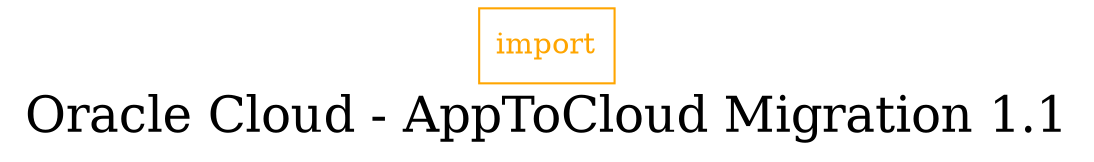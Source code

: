 digraph LexiconGraph {
graph[label="Oracle Cloud - AppToCloud Migration 1.1", fontsize=24]
splines=true
"import" [color=orange, fontcolor=orange, shape=box]
}
